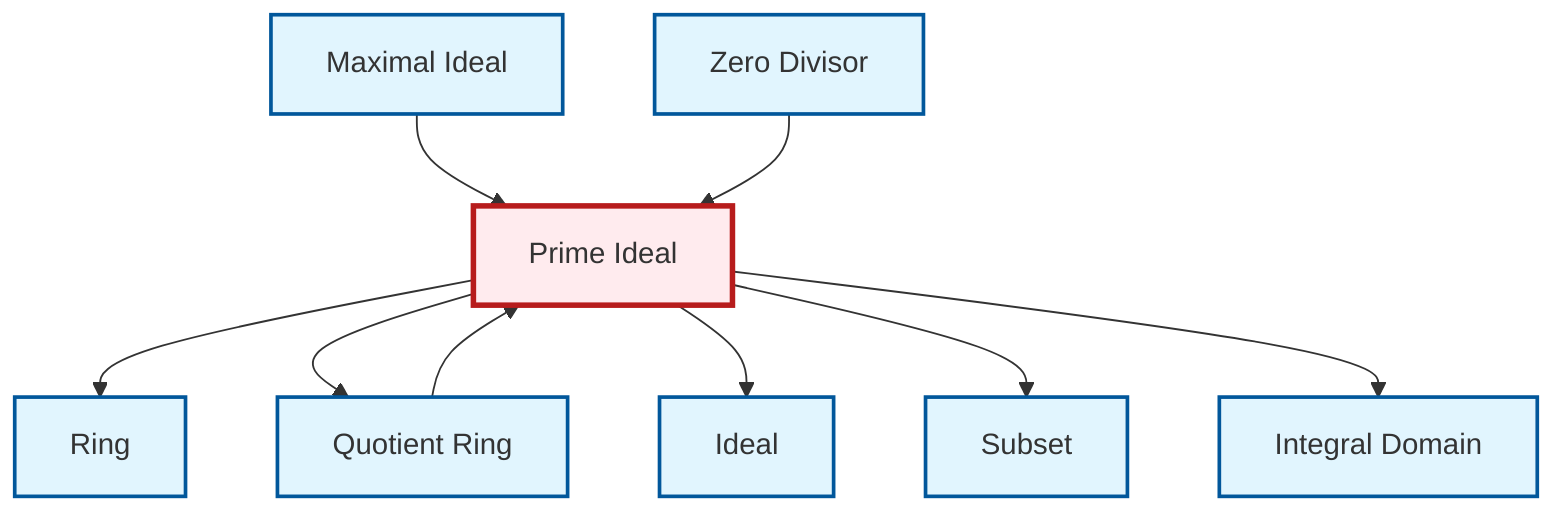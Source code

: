 graph TD
    classDef definition fill:#e1f5fe,stroke:#01579b,stroke-width:2px
    classDef theorem fill:#f3e5f5,stroke:#4a148c,stroke-width:2px
    classDef axiom fill:#fff3e0,stroke:#e65100,stroke-width:2px
    classDef example fill:#e8f5e9,stroke:#1b5e20,stroke-width:2px
    classDef current fill:#ffebee,stroke:#b71c1c,stroke-width:3px
    def-maximal-ideal["Maximal Ideal"]:::definition
    def-integral-domain["Integral Domain"]:::definition
    def-ideal["Ideal"]:::definition
    def-zero-divisor["Zero Divisor"]:::definition
    def-subset["Subset"]:::definition
    def-ring["Ring"]:::definition
    def-prime-ideal["Prime Ideal"]:::definition
    def-quotient-ring["Quotient Ring"]:::definition
    def-prime-ideal --> def-ring
    def-maximal-ideal --> def-prime-ideal
    def-prime-ideal --> def-quotient-ring
    def-zero-divisor --> def-prime-ideal
    def-quotient-ring --> def-prime-ideal
    def-prime-ideal --> def-ideal
    def-prime-ideal --> def-subset
    def-prime-ideal --> def-integral-domain
    class def-prime-ideal current